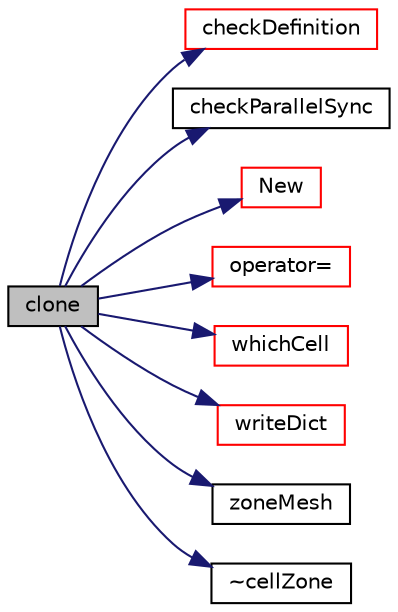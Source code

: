digraph "clone"
{
  bgcolor="transparent";
  edge [fontname="Helvetica",fontsize="10",labelfontname="Helvetica",labelfontsize="10"];
  node [fontname="Helvetica",fontsize="10",shape=record];
  rankdir="LR";
  Node1 [label="clone",height=0.2,width=0.4,color="black", fillcolor="grey75", style="filled", fontcolor="black"];
  Node1 -> Node2 [color="midnightblue",fontsize="10",style="solid",fontname="Helvetica"];
  Node2 [label="checkDefinition",height=0.2,width=0.4,color="red",URL="$a00242.html#a06e73ef87e1b48be76ee1da1ab2e9a38",tooltip="Check zone definition. Return true if in error. "];
  Node1 -> Node3 [color="midnightblue",fontsize="10",style="solid",fontname="Helvetica"];
  Node3 [label="checkParallelSync",height=0.2,width=0.4,color="black",URL="$a00242.html#a731a7d868978b9d51839fbf6b01ca62e",tooltip="Check whether zone is synchronised across coupled boundaries. Return. "];
  Node1 -> Node4 [color="midnightblue",fontsize="10",style="solid",fontname="Helvetica"];
  Node4 [label="New",height=0.2,width=0.4,color="red",URL="$a00242.html#a5a2384fe44f4e1c8abe5c7c8cfdb8edd",tooltip="Return a pointer to a new cell zone. "];
  Node1 -> Node5 [color="midnightblue",fontsize="10",style="solid",fontname="Helvetica"];
  Node5 [label="operator=",height=0.2,width=0.4,color="red",URL="$a00242.html#a0970ee6238e5f73261c5fd48dd10a355",tooltip="Assign to zone, clearing demand-driven data. "];
  Node1 -> Node6 [color="midnightblue",fontsize="10",style="solid",fontname="Helvetica"];
  Node6 [label="whichCell",height=0.2,width=0.4,color="red",URL="$a00242.html#ad86164242c0f29c6eb0c461a605ea16c",tooltip="Helper function to re-direct to zone::localID(...) "];
  Node1 -> Node7 [color="midnightblue",fontsize="10",style="solid",fontname="Helvetica"];
  Node7 [label="writeDict",height=0.2,width=0.4,color="red",URL="$a00242.html#af77027c10b89b764f28cf777c66c4be6",tooltip="Write dictionary. "];
  Node1 -> Node8 [color="midnightblue",fontsize="10",style="solid",fontname="Helvetica"];
  Node8 [label="zoneMesh",height=0.2,width=0.4,color="black",URL="$a00242.html#a1ca85ee36bec85c92c23e9b2548ddd31",tooltip="Return zoneMesh reference. "];
  Node1 -> Node9 [color="midnightblue",fontsize="10",style="solid",fontname="Helvetica"];
  Node9 [label="~cellZone",height=0.2,width=0.4,color="black",URL="$a00242.html#ab7b7e804d508506527fd3334511c9364",tooltip="Destructor. "];
}
